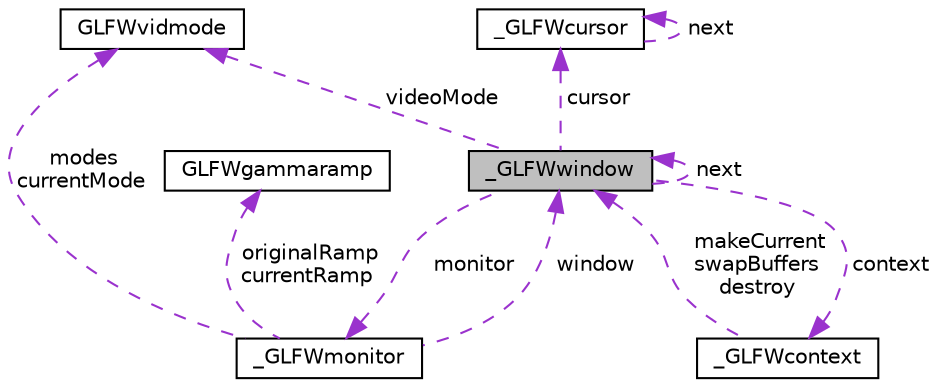 digraph "_GLFWwindow"
{
 // LATEX_PDF_SIZE
  edge [fontname="Helvetica",fontsize="10",labelfontname="Helvetica",labelfontsize="10"];
  node [fontname="Helvetica",fontsize="10",shape=record];
  Node1 [label="_GLFWwindow",height=0.2,width=0.4,color="black", fillcolor="grey75", style="filled", fontcolor="black",tooltip=" "];
  Node2 -> Node1 [dir="back",color="darkorchid3",fontsize="10",style="dashed",label=" context" ];
  Node2 [label="_GLFWcontext",height=0.2,width=0.4,color="black", fillcolor="white", style="filled",URL="$struct__GLFWcontext.html",tooltip=" "];
  Node1 -> Node2 [dir="back",color="darkorchid3",fontsize="10",style="dashed",label=" makeCurrent\nswapBuffers\ndestroy" ];
  Node3 -> Node1 [dir="back",color="darkorchid3",fontsize="10",style="dashed",label=" videoMode" ];
  Node3 [label="GLFWvidmode",height=0.2,width=0.4,color="black", fillcolor="white", style="filled",URL="$structGLFWvidmode.html",tooltip="Video mode type."];
  Node4 -> Node1 [dir="back",color="darkorchid3",fontsize="10",style="dashed",label=" monitor" ];
  Node4 [label="_GLFWmonitor",height=0.2,width=0.4,color="black", fillcolor="white", style="filled",URL="$struct__GLFWmonitor.html",tooltip=" "];
  Node3 -> Node4 [dir="back",color="darkorchid3",fontsize="10",style="dashed",label=" modes\ncurrentMode" ];
  Node5 -> Node4 [dir="back",color="darkorchid3",fontsize="10",style="dashed",label=" originalRamp\ncurrentRamp" ];
  Node5 [label="GLFWgammaramp",height=0.2,width=0.4,color="black", fillcolor="white", style="filled",URL="$structGLFWgammaramp.html",tooltip="Gamma ramp."];
  Node1 -> Node4 [dir="back",color="darkorchid3",fontsize="10",style="dashed",label=" window" ];
  Node6 -> Node1 [dir="back",color="darkorchid3",fontsize="10",style="dashed",label=" cursor" ];
  Node6 [label="_GLFWcursor",height=0.2,width=0.4,color="black", fillcolor="white", style="filled",URL="$struct__GLFWcursor.html",tooltip=" "];
  Node6 -> Node6 [dir="back",color="darkorchid3",fontsize="10",style="dashed",label=" next" ];
  Node1 -> Node1 [dir="back",color="darkorchid3",fontsize="10",style="dashed",label=" next" ];
}
